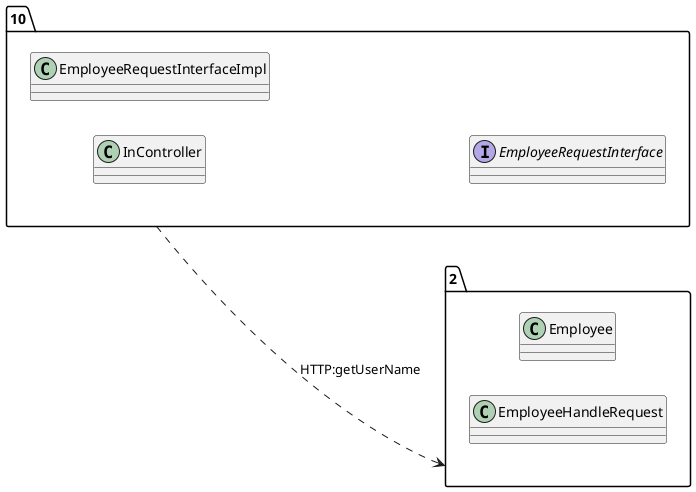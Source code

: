 @startuml 
allow_mixing
left to right direction
package "10"{
class InController
class EmployeeRequestInterfaceImpl
interface EmployeeRequestInterface

}
package "2"{
class Employee
class EmployeeHandleRequest

}
"10" ..> "2":HTTP:getUserName
@enduml